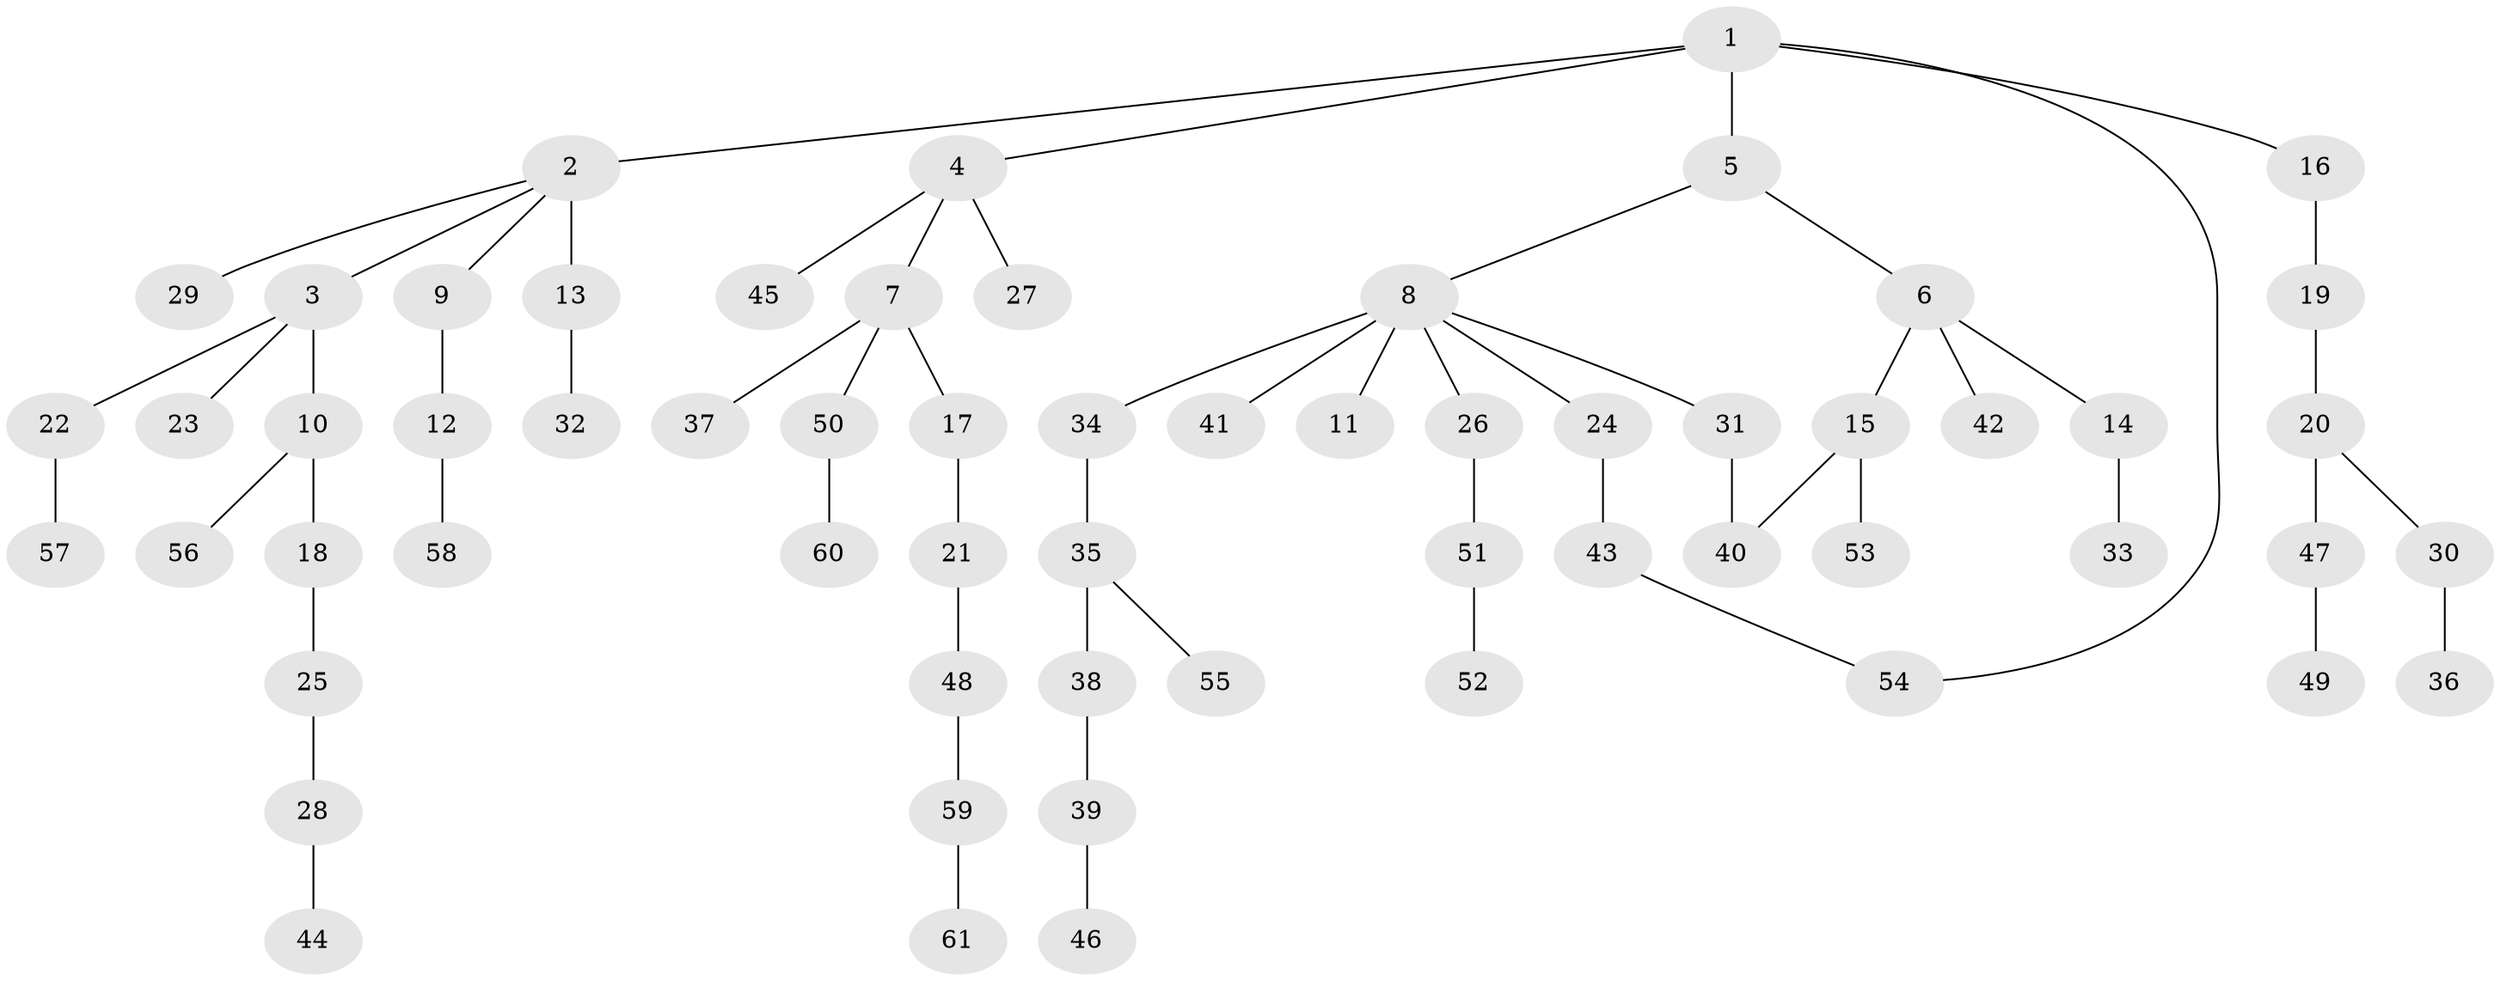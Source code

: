 // original degree distribution, {6: 0.00819672131147541, 8: 0.00819672131147541, 5: 0.03278688524590164, 4: 0.07377049180327869, 3: 0.18032786885245902, 2: 0.22131147540983606, 1: 0.47540983606557374}
// Generated by graph-tools (version 1.1) at 2025/34/03/09/25 02:34:22]
// undirected, 61 vertices, 62 edges
graph export_dot {
graph [start="1"]
  node [color=gray90,style=filled];
  1;
  2;
  3;
  4;
  5;
  6;
  7;
  8;
  9;
  10;
  11;
  12;
  13;
  14;
  15;
  16;
  17;
  18;
  19;
  20;
  21;
  22;
  23;
  24;
  25;
  26;
  27;
  28;
  29;
  30;
  31;
  32;
  33;
  34;
  35;
  36;
  37;
  38;
  39;
  40;
  41;
  42;
  43;
  44;
  45;
  46;
  47;
  48;
  49;
  50;
  51;
  52;
  53;
  54;
  55;
  56;
  57;
  58;
  59;
  60;
  61;
  1 -- 2 [weight=1.0];
  1 -- 4 [weight=1.0];
  1 -- 5 [weight=1.0];
  1 -- 16 [weight=1.0];
  1 -- 54 [weight=1.0];
  2 -- 3 [weight=1.0];
  2 -- 9 [weight=1.0];
  2 -- 13 [weight=3.0];
  2 -- 29 [weight=1.0];
  3 -- 10 [weight=1.0];
  3 -- 22 [weight=1.0];
  3 -- 23 [weight=1.0];
  4 -- 7 [weight=1.0];
  4 -- 27 [weight=1.0];
  4 -- 45 [weight=1.0];
  5 -- 6 [weight=1.0];
  5 -- 8 [weight=1.0];
  6 -- 14 [weight=1.0];
  6 -- 15 [weight=1.0];
  6 -- 42 [weight=1.0];
  7 -- 17 [weight=1.0];
  7 -- 37 [weight=1.0];
  7 -- 50 [weight=1.0];
  8 -- 11 [weight=2.0];
  8 -- 24 [weight=1.0];
  8 -- 26 [weight=1.0];
  8 -- 31 [weight=1.0];
  8 -- 34 [weight=1.0];
  8 -- 41 [weight=1.0];
  9 -- 12 [weight=1.0];
  10 -- 18 [weight=1.0];
  10 -- 56 [weight=1.0];
  12 -- 58 [weight=1.0];
  13 -- 32 [weight=1.0];
  14 -- 33 [weight=2.0];
  15 -- 40 [weight=1.0];
  15 -- 53 [weight=1.0];
  16 -- 19 [weight=1.0];
  17 -- 21 [weight=1.0];
  18 -- 25 [weight=2.0];
  19 -- 20 [weight=1.0];
  20 -- 30 [weight=1.0];
  20 -- 47 [weight=1.0];
  21 -- 48 [weight=1.0];
  22 -- 57 [weight=1.0];
  24 -- 43 [weight=1.0];
  25 -- 28 [weight=1.0];
  26 -- 51 [weight=1.0];
  28 -- 44 [weight=1.0];
  30 -- 36 [weight=1.0];
  31 -- 40 [weight=1.0];
  34 -- 35 [weight=1.0];
  35 -- 38 [weight=1.0];
  35 -- 55 [weight=1.0];
  38 -- 39 [weight=1.0];
  39 -- 46 [weight=2.0];
  43 -- 54 [weight=1.0];
  47 -- 49 [weight=1.0];
  48 -- 59 [weight=1.0];
  50 -- 60 [weight=1.0];
  51 -- 52 [weight=1.0];
  59 -- 61 [weight=1.0];
}
